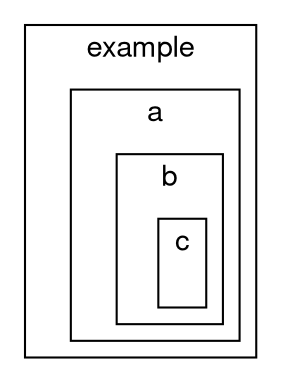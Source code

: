 digraph unix {
  graph [ dpi = 150 ]; 
  graph [nodesep = 0.25; ranksep=0.25];
  fontname="Helvetica,Arial,sans-serif"
  node [fontname="Helvetica,Arial,sans-serif"]
  edge [fontname="Helvetica,Arial,sans-serif"]
  subgraph cluster_example_28 {
    label = "example"; // scope
    invisible4 [label = "", shape = point, style=invis]; // example
    subgraph cluster_a_30 {
      label = "a"; // scope
      invisible5 [label = "", shape = point, style=invis]; // a
      subgraph cluster_b_32 {
        label = "b"; // scope
        invisible6 [label = "", shape = point, style=invis]; // b
        subgraph cluster_c_34 {
          label = "c"; // scope
          invisible7 [label = "", shape = point, style=invis]; // c
          
        }
        
      }
      
    }
    
  }
}

